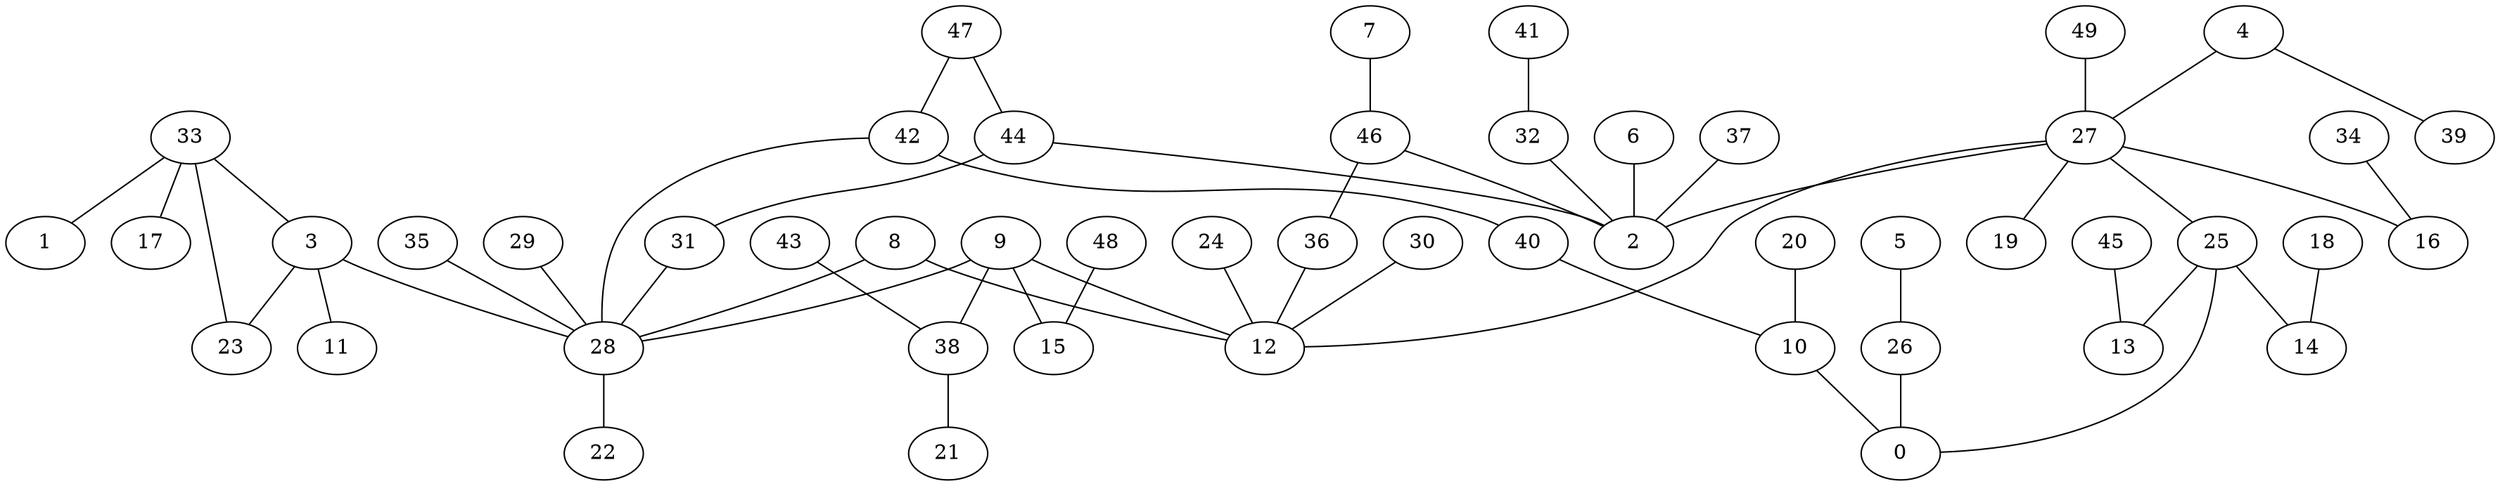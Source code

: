 digraph GG_graph {

subgraph G_graph {
edge [color = black]
"29" -> "28" [dir = none]
"43" -> "38" [dir = none]
"20" -> "10" [dir = none]
"33" -> "17" [dir = none]
"33" -> "23" [dir = none]
"33" -> "1" [dir = none]
"33" -> "3" [dir = none]
"5" -> "26" [dir = none]
"42" -> "28" [dir = none]
"49" -> "27" [dir = none]
"40" -> "10" [dir = none]
"9" -> "15" [dir = none]
"9" -> "28" [dir = none]
"9" -> "38" [dir = none]
"9" -> "12" [dir = none]
"34" -> "16" [dir = none]
"37" -> "2" [dir = none]
"38" -> "21" [dir = none]
"8" -> "28" [dir = none]
"25" -> "13" [dir = none]
"25" -> "0" [dir = none]
"25" -> "14" [dir = none]
"26" -> "0" [dir = none]
"32" -> "2" [dir = none]
"4" -> "39" [dir = none]
"4" -> "27" [dir = none]
"46" -> "2" [dir = none]
"10" -> "0" [dir = none]
"7" -> "46" [dir = none]
"41" -> "32" [dir = none]
"28" -> "22" [dir = none]
"47" -> "42" [dir = none]
"6" -> "2" [dir = none]
"45" -> "13" [dir = none]
"30" -> "12" [dir = none]
"3" -> "11" [dir = none]
"3" -> "28" [dir = none]
"35" -> "28" [dir = none]
"27" -> "19" [dir = none]
"27" -> "2" [dir = none]
"27" -> "25" [dir = none]
"27" -> "16" [dir = none]
"27" -> "12" [dir = none]
"36" -> "12" [dir = none]
"24" -> "12" [dir = none]
"31" -> "28" [dir = none]
"48" -> "15" [dir = none]
"18" -> "14" [dir = none]
"44" -> "31" [dir = none]
"42" -> "40" [dir = none]
"8" -> "12" [dir = none]
"46" -> "36" [dir = none]
"47" -> "44" [dir = none]
"3" -> "23" [dir = none]
"44" -> "2" [dir = none]
}

}
